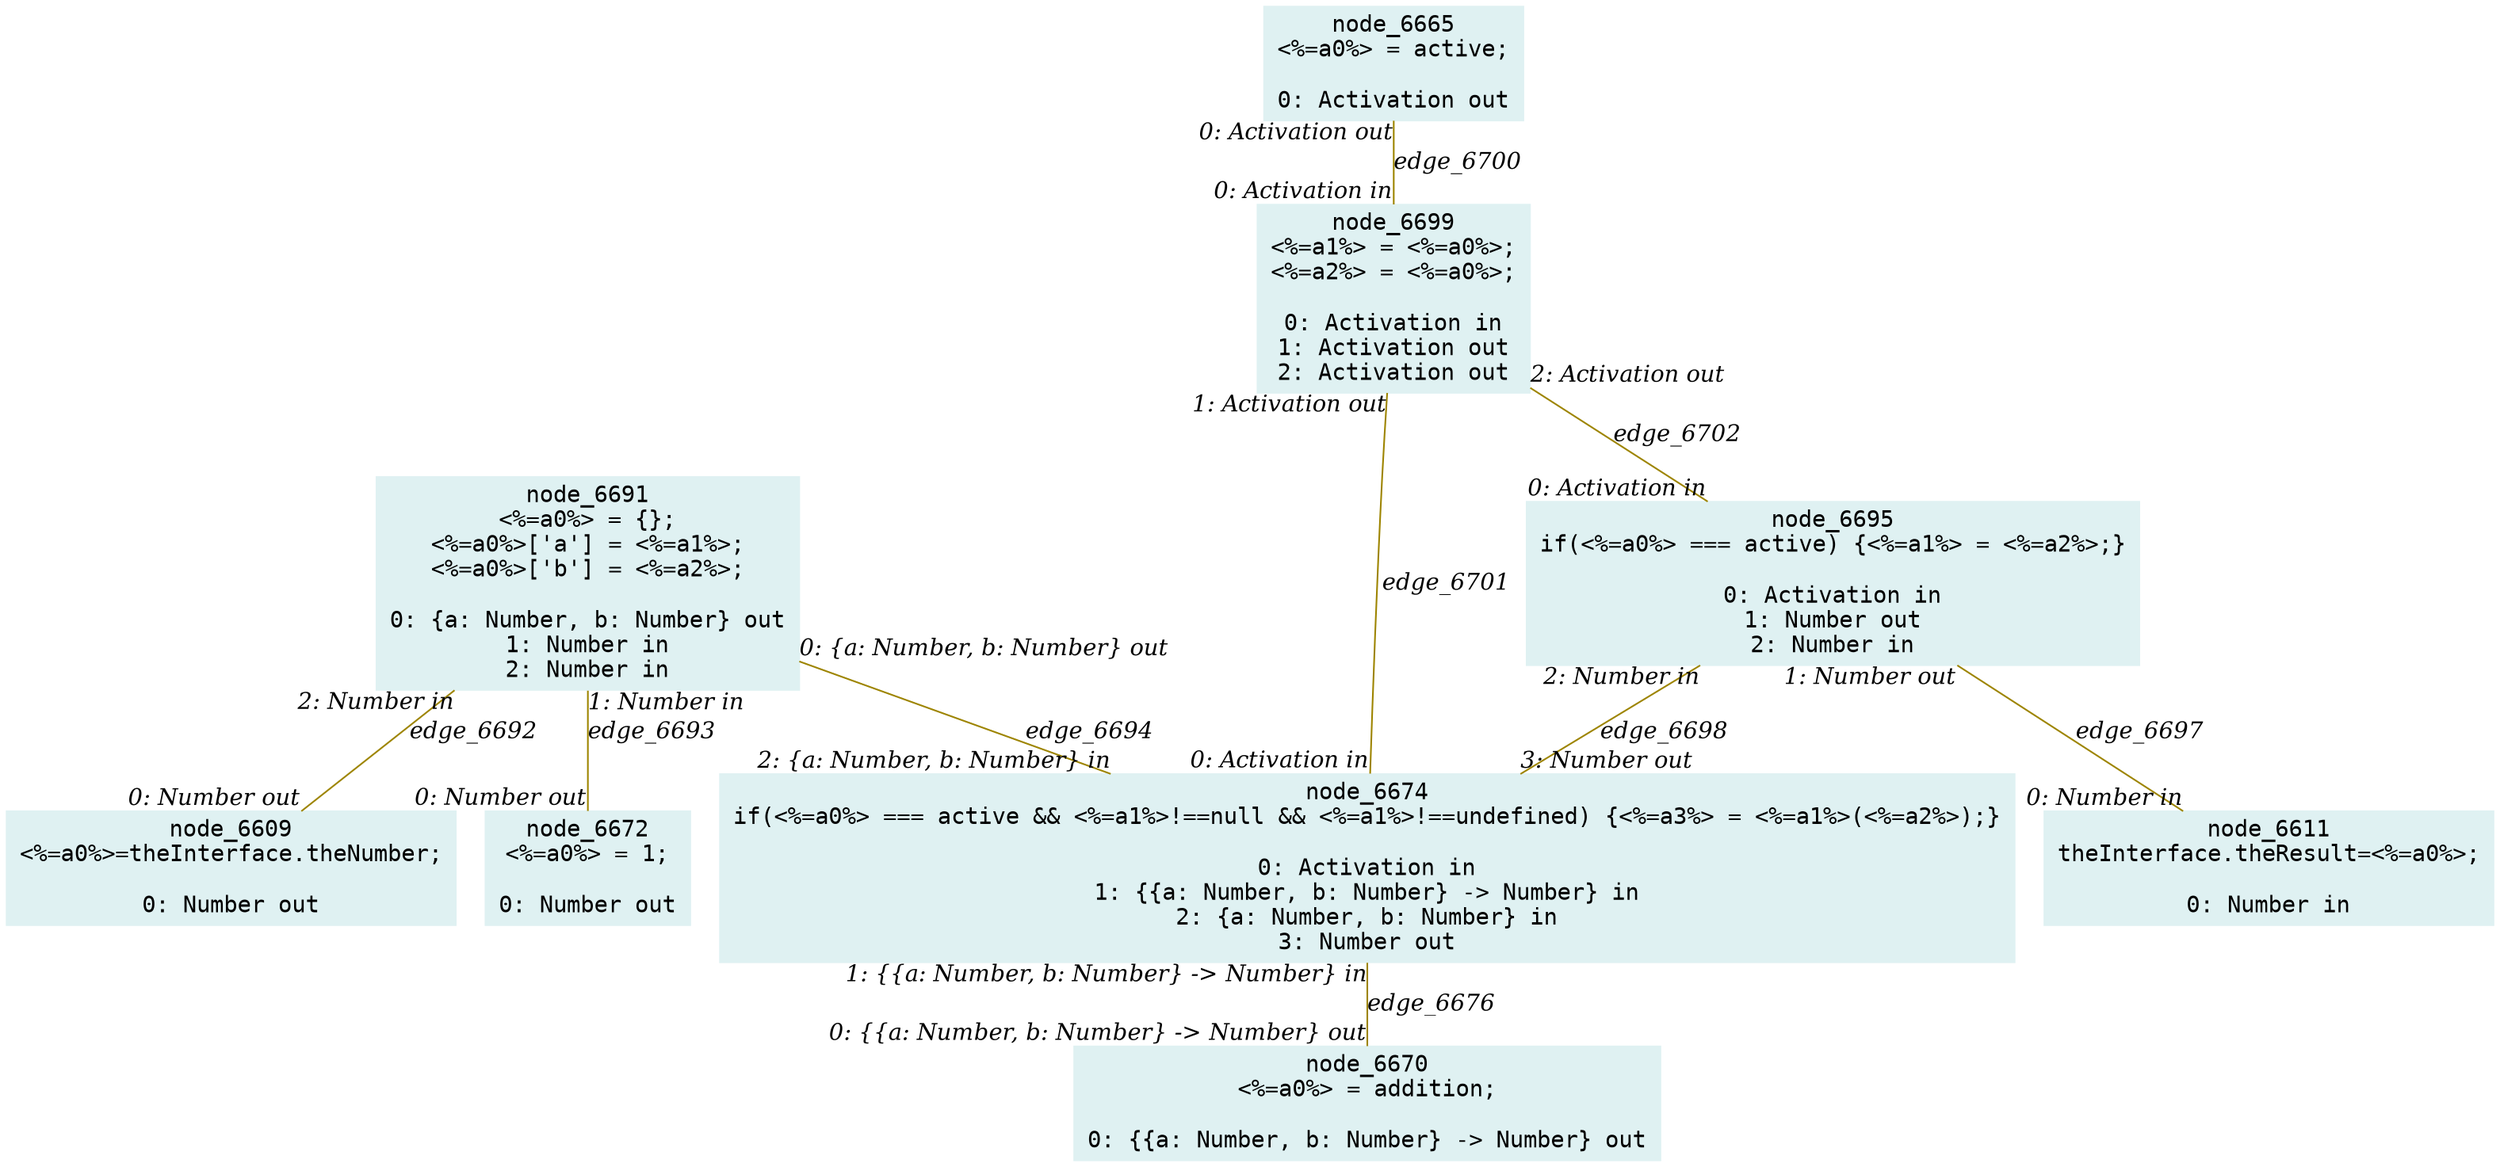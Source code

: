 digraph g{node_6609 [shape="box", style="filled", color="#dff1f2", fontname="Courier", label="node_6609
<%=a0%>=theInterface.theNumber;

0: Number out" ]
node_6611 [shape="box", style="filled", color="#dff1f2", fontname="Courier", label="node_6611
theInterface.theResult=<%=a0%>;

0: Number in" ]
node_6665 [shape="box", style="filled", color="#dff1f2", fontname="Courier", label="node_6665
<%=a0%> = active;

0: Activation out" ]
node_6670 [shape="box", style="filled", color="#dff1f2", fontname="Courier", label="node_6670
<%=a0%> = addition;

0: {{a: Number, b: Number} -> Number} out" ]
node_6672 [shape="box", style="filled", color="#dff1f2", fontname="Courier", label="node_6672
<%=a0%> = 1;

0: Number out" ]
node_6674 [shape="box", style="filled", color="#dff1f2", fontname="Courier", label="node_6674
if(<%=a0%> === active && <%=a1%>!==null && <%=a1%>!==undefined) {<%=a3%> = <%=a1%>(<%=a2%>);}

0: Activation in
1: {{a: Number, b: Number} -> Number} in
2: {a: Number, b: Number} in
3: Number out" ]
node_6691 [shape="box", style="filled", color="#dff1f2", fontname="Courier", label="node_6691
<%=a0%> = {};
<%=a0%>['a'] = <%=a1%>;
<%=a0%>['b'] = <%=a2%>;

0: {a: Number, b: Number} out
1: Number in
2: Number in" ]
node_6695 [shape="box", style="filled", color="#dff1f2", fontname="Courier", label="node_6695
if(<%=a0%> === active) {<%=a1%> = <%=a2%>;}

0: Activation in
1: Number out
2: Number in" ]
node_6699 [shape="box", style="filled", color="#dff1f2", fontname="Courier", label="node_6699
<%=a1%> = <%=a0%>;
<%=a2%> = <%=a0%>;

0: Activation in
1: Activation out
2: Activation out" ]
node_6674 -> node_6670 [dir=none, arrowHead=none, fontname="Times-Italic", arrowsize=1, color="#9d8400", label="edge_6676",  headlabel="0: {{a: Number, b: Number} -> Number} out", taillabel="1: {{a: Number, b: Number} -> Number} in" ]
node_6691 -> node_6609 [dir=none, arrowHead=none, fontname="Times-Italic", arrowsize=1, color="#9d8400", label="edge_6692",  headlabel="0: Number out", taillabel="2: Number in" ]
node_6691 -> node_6672 [dir=none, arrowHead=none, fontname="Times-Italic", arrowsize=1, color="#9d8400", label="edge_6693",  headlabel="0: Number out", taillabel="1: Number in" ]
node_6691 -> node_6674 [dir=none, arrowHead=none, fontname="Times-Italic", arrowsize=1, color="#9d8400", label="edge_6694",  headlabel="2: {a: Number, b: Number} in", taillabel="0: {a: Number, b: Number} out" ]
node_6695 -> node_6611 [dir=none, arrowHead=none, fontname="Times-Italic", arrowsize=1, color="#9d8400", label="edge_6697",  headlabel="0: Number in", taillabel="1: Number out" ]
node_6695 -> node_6674 [dir=none, arrowHead=none, fontname="Times-Italic", arrowsize=1, color="#9d8400", label="edge_6698",  headlabel="3: Number out", taillabel="2: Number in" ]
node_6665 -> node_6699 [dir=none, arrowHead=none, fontname="Times-Italic", arrowsize=1, color="#9d8400", label="edge_6700",  headlabel="0: Activation in", taillabel="0: Activation out" ]
node_6699 -> node_6674 [dir=none, arrowHead=none, fontname="Times-Italic", arrowsize=1, color="#9d8400", label="edge_6701",  headlabel="0: Activation in", taillabel="1: Activation out" ]
node_6699 -> node_6695 [dir=none, arrowHead=none, fontname="Times-Italic", arrowsize=1, color="#9d8400", label="edge_6702",  headlabel="0: Activation in", taillabel="2: Activation out" ]
}